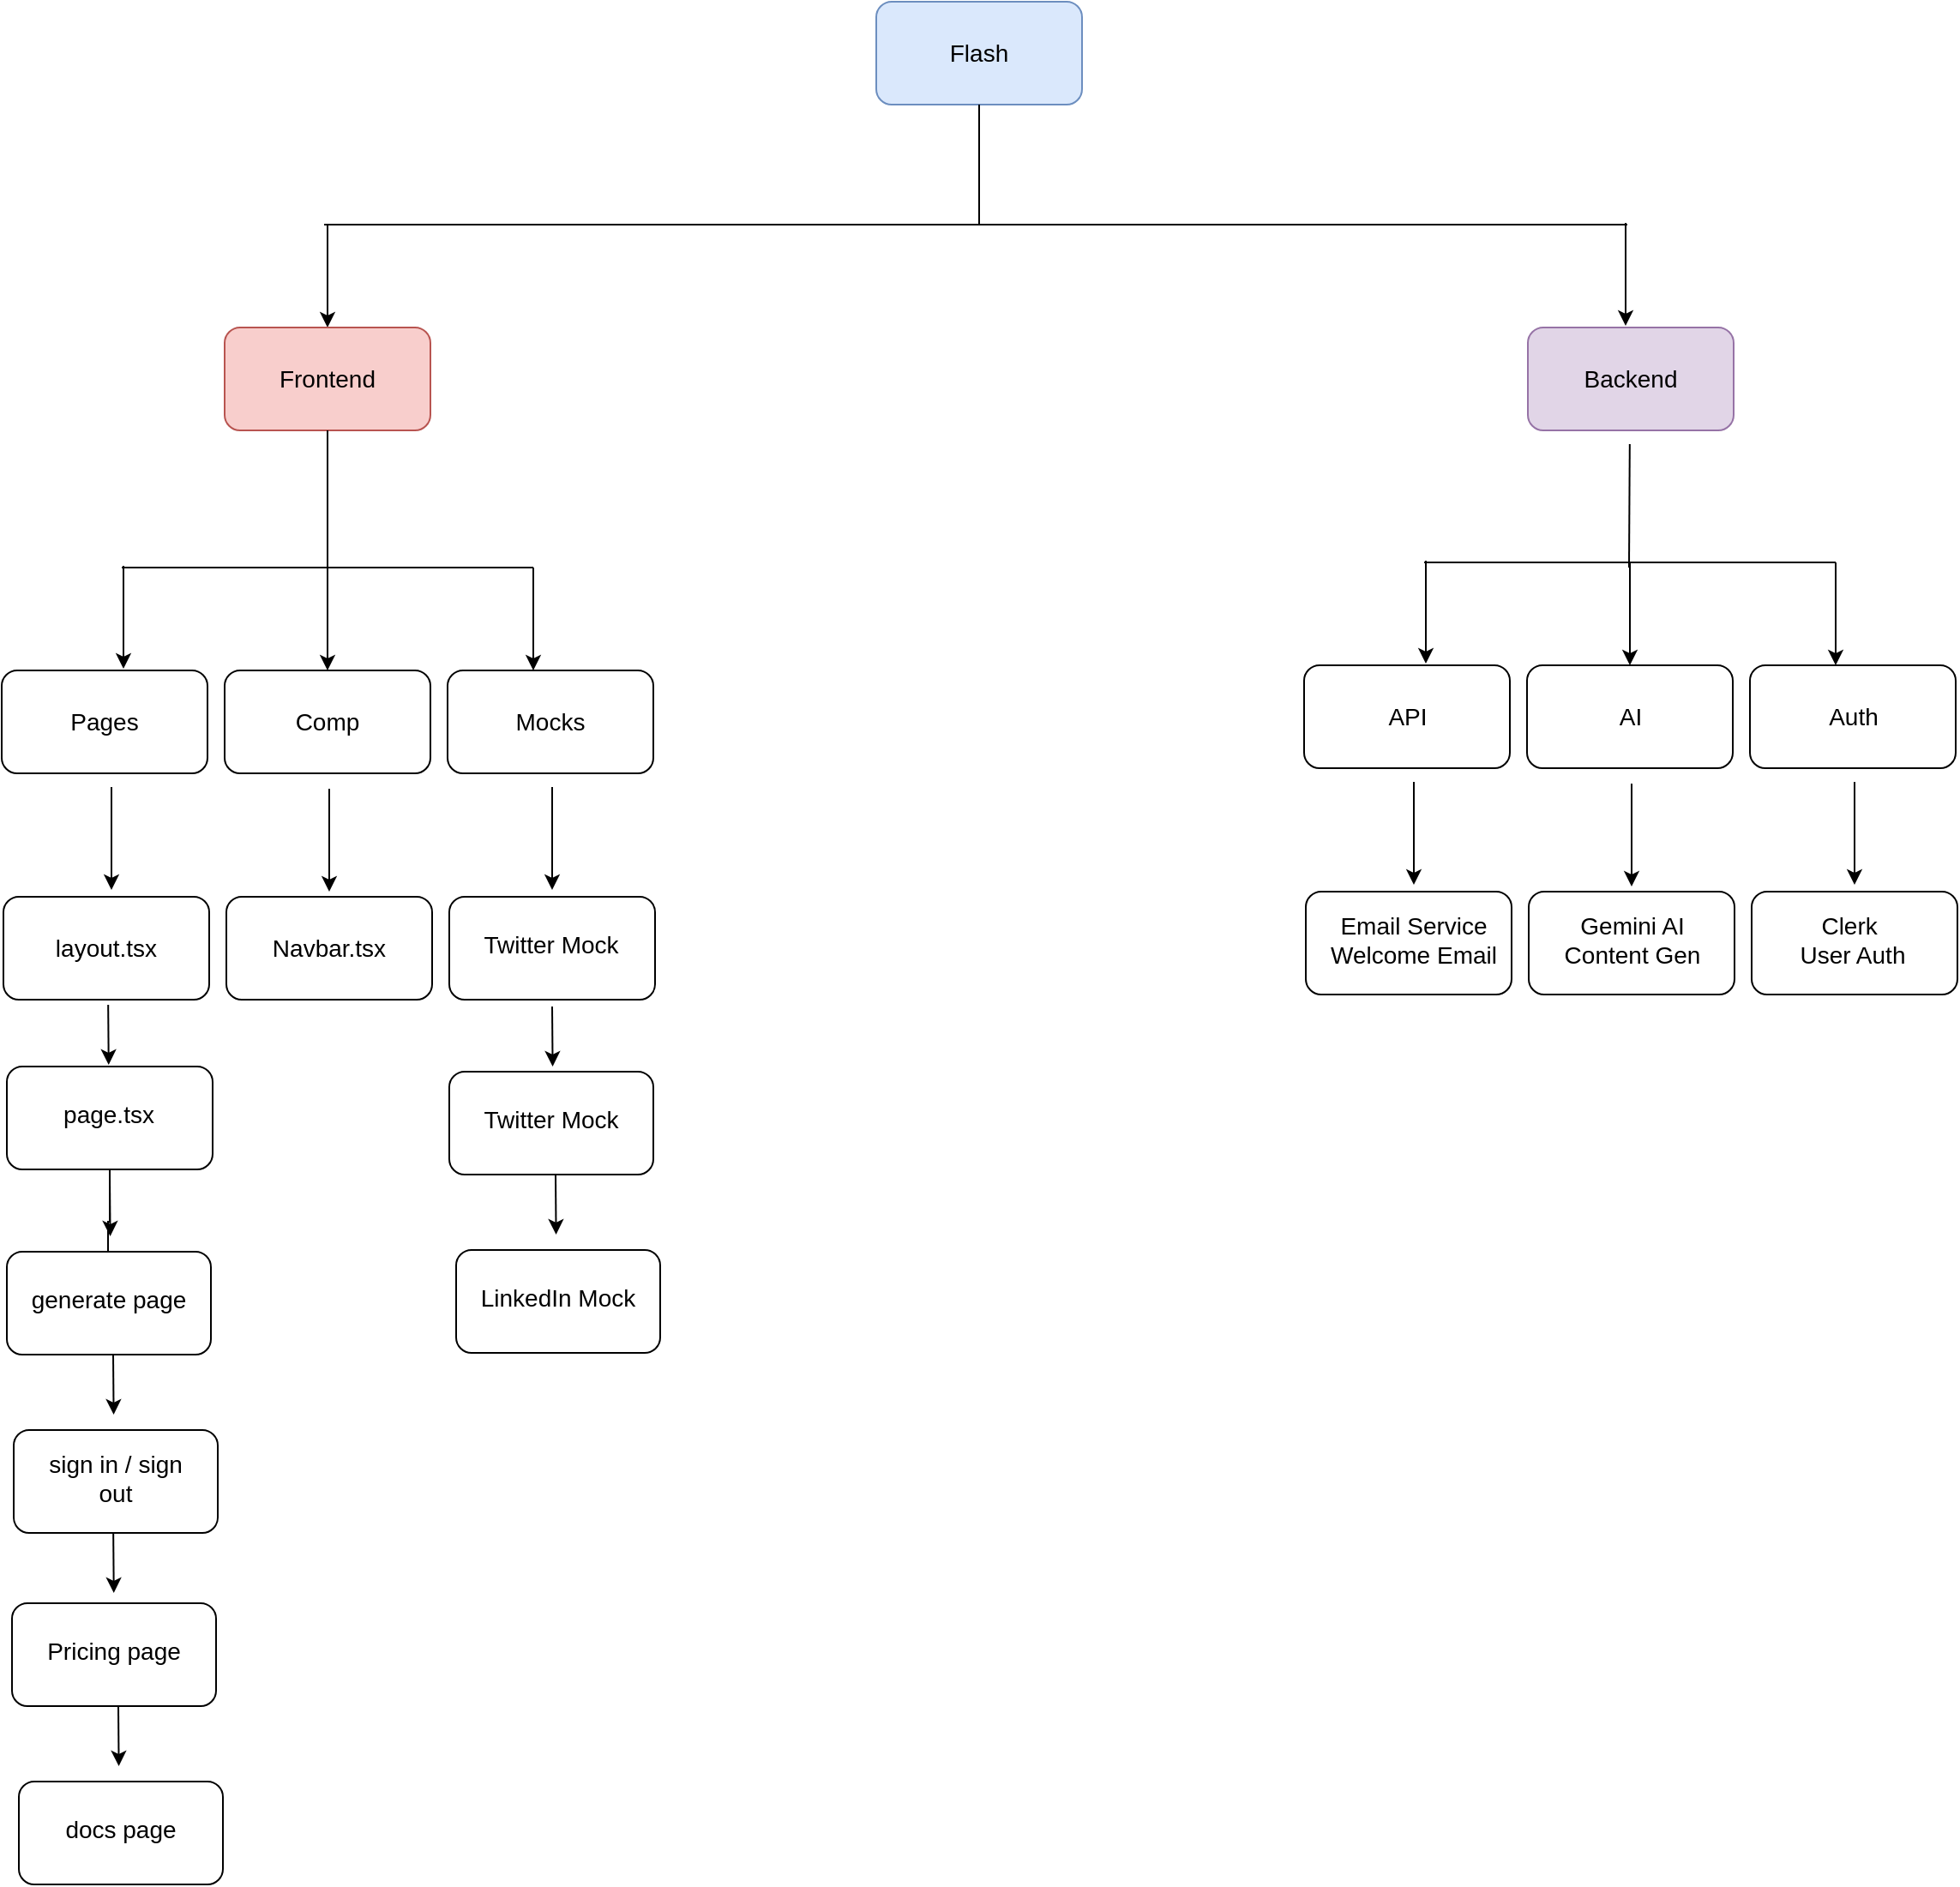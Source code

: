 <mxfile version="24.7.7">
  <diagram name="System architecture" id="bEm-xaoiTsK3u-W85eKF">
    <mxGraphModel dx="2023" dy="753" grid="1" gridSize="10" guides="1" tooltips="1" connect="1" arrows="1" fold="1" page="1" pageScale="1" pageWidth="827" pageHeight="1169" math="0" shadow="0">
      <root>
        <mxCell id="0" />
        <mxCell id="1" parent="0" />
        <mxCell id="GZSkAN4DgeH0bBOix5HT-1" value="" style="rounded=1;whiteSpace=wrap;html=1;fillColor=#dae8fc;strokeColor=#6c8ebf;" vertex="1" parent="1">
          <mxGeometry x="320" y="50" width="120" height="60" as="geometry" />
        </mxCell>
        <mxCell id="GZSkAN4DgeH0bBOix5HT-2" value="&lt;font style=&quot;font-size: 14px;&quot;&gt;Flash&lt;/font&gt;" style="text;html=1;align=center;verticalAlign=middle;whiteSpace=wrap;rounded=0;" vertex="1" parent="1">
          <mxGeometry x="340" y="65" width="80" height="30" as="geometry" />
        </mxCell>
        <mxCell id="GZSkAN4DgeH0bBOix5HT-5" value="" style="endArrow=none;html=1;rounded=0;entryX=0.5;entryY=1;entryDx=0;entryDy=0;" edge="1" parent="1" target="GZSkAN4DgeH0bBOix5HT-1">
          <mxGeometry width="50" height="50" relative="1" as="geometry">
            <mxPoint x="380" y="180" as="sourcePoint" />
            <mxPoint x="440" y="140" as="targetPoint" />
          </mxGeometry>
        </mxCell>
        <mxCell id="GZSkAN4DgeH0bBOix5HT-6" value="" style="endArrow=none;html=1;rounded=0;" edge="1" parent="1">
          <mxGeometry width="50" height="50" relative="1" as="geometry">
            <mxPoint x="-2" y="180" as="sourcePoint" />
            <mxPoint x="758" y="180" as="targetPoint" />
          </mxGeometry>
        </mxCell>
        <mxCell id="GZSkAN4DgeH0bBOix5HT-7" value="" style="endArrow=classic;html=1;rounded=0;" edge="1" parent="1">
          <mxGeometry width="50" height="50" relative="1" as="geometry">
            <mxPoint y="180" as="sourcePoint" />
            <mxPoint y="240" as="targetPoint" />
          </mxGeometry>
        </mxCell>
        <mxCell id="GZSkAN4DgeH0bBOix5HT-8" value="" style="endArrow=classic;html=1;rounded=0;" edge="1" parent="1">
          <mxGeometry width="50" height="50" relative="1" as="geometry">
            <mxPoint x="757" y="179" as="sourcePoint" />
            <mxPoint x="757" y="239" as="targetPoint" />
          </mxGeometry>
        </mxCell>
        <mxCell id="GZSkAN4DgeH0bBOix5HT-9" value="" style="rounded=1;whiteSpace=wrap;html=1;fillColor=#f8cecc;strokeColor=#b85450;" vertex="1" parent="1">
          <mxGeometry x="-60" y="240" width="120" height="60" as="geometry" />
        </mxCell>
        <mxCell id="GZSkAN4DgeH0bBOix5HT-10" value="&lt;font style=&quot;font-size: 14px;&quot;&gt;Frontend&lt;/font&gt;" style="text;html=1;align=center;verticalAlign=middle;whiteSpace=wrap;rounded=0;" vertex="1" parent="1">
          <mxGeometry x="-40" y="255" width="80" height="30" as="geometry" />
        </mxCell>
        <mxCell id="GZSkAN4DgeH0bBOix5HT-11" value="" style="rounded=1;whiteSpace=wrap;html=1;fillColor=#e1d5e7;strokeColor=#9673a6;" vertex="1" parent="1">
          <mxGeometry x="700" y="240" width="120" height="60" as="geometry" />
        </mxCell>
        <mxCell id="GZSkAN4DgeH0bBOix5HT-12" value="&lt;font style=&quot;font-size: 14px;&quot;&gt;Backend&lt;/font&gt;" style="text;html=1;align=center;verticalAlign=middle;whiteSpace=wrap;rounded=0;" vertex="1" parent="1">
          <mxGeometry x="720" y="255" width="80" height="30" as="geometry" />
        </mxCell>
        <mxCell id="GZSkAN4DgeH0bBOix5HT-14" value="" style="endArrow=none;html=1;rounded=0;exitX=0.5;exitY=1;exitDx=0;exitDy=0;" edge="1" parent="1" source="GZSkAN4DgeH0bBOix5HT-9">
          <mxGeometry width="50" height="50" relative="1" as="geometry">
            <mxPoint x="270" y="350" as="sourcePoint" />
            <mxPoint y="380" as="targetPoint" />
          </mxGeometry>
        </mxCell>
        <mxCell id="GZSkAN4DgeH0bBOix5HT-15" value="" style="endArrow=none;html=1;rounded=0;" edge="1" parent="1">
          <mxGeometry width="50" height="50" relative="1" as="geometry">
            <mxPoint x="-120" y="380" as="sourcePoint" />
            <mxPoint x="120" y="380" as="targetPoint" />
          </mxGeometry>
        </mxCell>
        <mxCell id="GZSkAN4DgeH0bBOix5HT-16" value="" style="endArrow=classic;html=1;rounded=0;" edge="1" parent="1">
          <mxGeometry width="50" height="50" relative="1" as="geometry">
            <mxPoint x="-119" y="379" as="sourcePoint" />
            <mxPoint x="-119" y="439" as="targetPoint" />
          </mxGeometry>
        </mxCell>
        <mxCell id="GZSkAN4DgeH0bBOix5HT-17" value="" style="endArrow=classic;html=1;rounded=0;" edge="1" parent="1">
          <mxGeometry width="50" height="50" relative="1" as="geometry">
            <mxPoint y="380" as="sourcePoint" />
            <mxPoint y="440" as="targetPoint" />
          </mxGeometry>
        </mxCell>
        <mxCell id="GZSkAN4DgeH0bBOix5HT-18" value="" style="endArrow=classic;html=1;rounded=0;" edge="1" parent="1">
          <mxGeometry width="50" height="50" relative="1" as="geometry">
            <mxPoint x="120" y="380" as="sourcePoint" />
            <mxPoint x="120" y="440" as="targetPoint" />
          </mxGeometry>
        </mxCell>
        <mxCell id="GZSkAN4DgeH0bBOix5HT-19" value="" style="rounded=1;whiteSpace=wrap;html=1;" vertex="1" parent="1">
          <mxGeometry x="-190" y="440" width="120" height="60" as="geometry" />
        </mxCell>
        <mxCell id="GZSkAN4DgeH0bBOix5HT-20" value="&lt;font style=&quot;font-size: 14px;&quot;&gt;Pages&lt;/font&gt;" style="text;html=1;align=center;verticalAlign=middle;whiteSpace=wrap;rounded=0;" vertex="1" parent="1">
          <mxGeometry x="-170" y="455" width="80" height="30" as="geometry" />
        </mxCell>
        <mxCell id="GZSkAN4DgeH0bBOix5HT-21" value="" style="rounded=1;whiteSpace=wrap;html=1;" vertex="1" parent="1">
          <mxGeometry x="-60" y="440" width="120" height="60" as="geometry" />
        </mxCell>
        <mxCell id="GZSkAN4DgeH0bBOix5HT-22" value="&lt;font style=&quot;font-size: 14px;&quot;&gt;Comp&lt;/font&gt;" style="text;html=1;align=center;verticalAlign=middle;whiteSpace=wrap;rounded=0;" vertex="1" parent="1">
          <mxGeometry x="-40" y="455" width="80" height="30" as="geometry" />
        </mxCell>
        <mxCell id="GZSkAN4DgeH0bBOix5HT-23" value="" style="rounded=1;whiteSpace=wrap;html=1;" vertex="1" parent="1">
          <mxGeometry x="70" y="440" width="120" height="60" as="geometry" />
        </mxCell>
        <mxCell id="GZSkAN4DgeH0bBOix5HT-24" value="&lt;font style=&quot;font-size: 14px;&quot;&gt;Mocks&lt;/font&gt;" style="text;html=1;align=center;verticalAlign=middle;whiteSpace=wrap;rounded=0;" vertex="1" parent="1">
          <mxGeometry x="90" y="455" width="80" height="30" as="geometry" />
        </mxCell>
        <mxCell id="GZSkAN4DgeH0bBOix5HT-26" value="" style="endArrow=classic;html=1;rounded=0;" edge="1" parent="1">
          <mxGeometry width="50" height="50" relative="1" as="geometry">
            <mxPoint x="-126" y="508" as="sourcePoint" />
            <mxPoint x="-126" y="568" as="targetPoint" />
          </mxGeometry>
        </mxCell>
        <mxCell id="GZSkAN4DgeH0bBOix5HT-27" value="" style="endArrow=classic;html=1;rounded=0;" edge="1" parent="1">
          <mxGeometry width="50" height="50" relative="1" as="geometry">
            <mxPoint x="1" y="509" as="sourcePoint" />
            <mxPoint x="1" y="569" as="targetPoint" />
          </mxGeometry>
        </mxCell>
        <mxCell id="GZSkAN4DgeH0bBOix5HT-28" value="" style="endArrow=classic;html=1;rounded=0;" edge="1" parent="1">
          <mxGeometry width="50" height="50" relative="1" as="geometry">
            <mxPoint x="131" y="508" as="sourcePoint" />
            <mxPoint x="131" y="568" as="targetPoint" />
          </mxGeometry>
        </mxCell>
        <mxCell id="GZSkAN4DgeH0bBOix5HT-29" value="" style="rounded=1;whiteSpace=wrap;html=1;" vertex="1" parent="1">
          <mxGeometry x="-189" y="572" width="120" height="60" as="geometry" />
        </mxCell>
        <mxCell id="GZSkAN4DgeH0bBOix5HT-30" value="&lt;font style=&quot;font-size: 14px;&quot;&gt;layout.tsx&lt;/font&gt;" style="text;html=1;align=center;verticalAlign=middle;whiteSpace=wrap;rounded=0;" vertex="1" parent="1">
          <mxGeometry x="-169" y="587" width="80" height="30" as="geometry" />
        </mxCell>
        <mxCell id="GZSkAN4DgeH0bBOix5HT-31" value="" style="rounded=1;whiteSpace=wrap;html=1;" vertex="1" parent="1">
          <mxGeometry x="-59" y="572" width="120" height="60" as="geometry" />
        </mxCell>
        <mxCell id="GZSkAN4DgeH0bBOix5HT-32" value="&lt;font style=&quot;font-size: 14px;&quot;&gt;Navbar.tsx&lt;/font&gt;" style="text;html=1;align=center;verticalAlign=middle;whiteSpace=wrap;rounded=0;" vertex="1" parent="1">
          <mxGeometry x="-39" y="587" width="80" height="30" as="geometry" />
        </mxCell>
        <mxCell id="GZSkAN4DgeH0bBOix5HT-33" value="" style="rounded=1;whiteSpace=wrap;html=1;" vertex="1" parent="1">
          <mxGeometry x="71" y="572" width="120" height="60" as="geometry" />
        </mxCell>
        <mxCell id="GZSkAN4DgeH0bBOix5HT-34" value="&lt;font style=&quot;font-size: 14px;&quot;&gt;Twitter Mock&lt;/font&gt;" style="text;html=1;align=center;verticalAlign=middle;whiteSpace=wrap;rounded=0;" vertex="1" parent="1">
          <mxGeometry x="80.5" y="585" width="99" height="30" as="geometry" />
        </mxCell>
        <mxCell id="GZSkAN4DgeH0bBOix5HT-35" value="" style="rounded=1;whiteSpace=wrap;html=1;" vertex="1" parent="1">
          <mxGeometry x="71" y="674" width="119" height="60" as="geometry" />
        </mxCell>
        <mxCell id="GZSkAN4DgeH0bBOix5HT-36" value="&lt;font style=&quot;font-size: 14px;&quot;&gt;Twitter Mock&lt;/font&gt;" style="text;html=1;align=center;verticalAlign=middle;whiteSpace=wrap;rounded=0;" vertex="1" parent="1">
          <mxGeometry x="80.5" y="687" width="99" height="30" as="geometry" />
        </mxCell>
        <mxCell id="GZSkAN4DgeH0bBOix5HT-37" value="" style="endArrow=classic;html=1;rounded=0;" edge="1" parent="1">
          <mxGeometry width="50" height="50" relative="1" as="geometry">
            <mxPoint x="131" y="636" as="sourcePoint" />
            <mxPoint x="131.29" y="671" as="targetPoint" />
          </mxGeometry>
        </mxCell>
        <mxCell id="GZSkAN4DgeH0bBOix5HT-38" value="" style="rounded=1;whiteSpace=wrap;html=1;" vertex="1" parent="1">
          <mxGeometry x="75" y="778" width="119" height="60" as="geometry" />
        </mxCell>
        <mxCell id="GZSkAN4DgeH0bBOix5HT-39" value="&lt;font style=&quot;font-size: 14px;&quot;&gt;LinkedIn Mock&lt;/font&gt;" style="text;html=1;align=center;verticalAlign=middle;whiteSpace=wrap;rounded=0;" vertex="1" parent="1">
          <mxGeometry x="84.5" y="791" width="99" height="30" as="geometry" />
        </mxCell>
        <mxCell id="GZSkAN4DgeH0bBOix5HT-42" value="" style="endArrow=classic;html=1;rounded=0;" edge="1" parent="1">
          <mxGeometry width="50" height="50" relative="1" as="geometry">
            <mxPoint x="133" y="734" as="sourcePoint" />
            <mxPoint x="133.29" y="769" as="targetPoint" />
          </mxGeometry>
        </mxCell>
        <mxCell id="GZSkAN4DgeH0bBOix5HT-64" value="" style="edgeStyle=orthogonalEdgeStyle;rounded=0;orthogonalLoop=1;jettySize=auto;html=1;" edge="1" parent="1" source="GZSkAN4DgeH0bBOix5HT-49" target="GZSkAN4DgeH0bBOix5HT-52">
          <mxGeometry relative="1" as="geometry" />
        </mxCell>
        <mxCell id="GZSkAN4DgeH0bBOix5HT-49" value="" style="rounded=1;whiteSpace=wrap;html=1;" vertex="1" parent="1">
          <mxGeometry x="-187" y="671" width="120" height="60" as="geometry" />
        </mxCell>
        <mxCell id="GZSkAN4DgeH0bBOix5HT-50" value="&lt;font style=&quot;font-size: 14px;&quot;&gt;page.tsx&lt;/font&gt;" style="text;html=1;align=center;verticalAlign=middle;whiteSpace=wrap;rounded=0;" vertex="1" parent="1">
          <mxGeometry x="-177.5" y="684" width="99" height="30" as="geometry" />
        </mxCell>
        <mxCell id="GZSkAN4DgeH0bBOix5HT-51" value="" style="rounded=1;whiteSpace=wrap;html=1;" vertex="1" parent="1">
          <mxGeometry x="-187" y="779" width="119" height="60" as="geometry" />
        </mxCell>
        <mxCell id="GZSkAN4DgeH0bBOix5HT-52" value="&lt;font style=&quot;font-size: 14px;&quot;&gt;generate page&lt;/font&gt;" style="text;html=1;align=center;verticalAlign=middle;whiteSpace=wrap;rounded=0;" vertex="1" parent="1">
          <mxGeometry x="-177.5" y="792" width="99" height="30" as="geometry" />
        </mxCell>
        <mxCell id="GZSkAN4DgeH0bBOix5HT-53" value="" style="endArrow=classic;html=1;rounded=0;" edge="1" parent="1">
          <mxGeometry width="50" height="50" relative="1" as="geometry">
            <mxPoint x="-127" y="735" as="sourcePoint" />
            <mxPoint x="-126.71" y="770" as="targetPoint" />
          </mxGeometry>
        </mxCell>
        <mxCell id="GZSkAN4DgeH0bBOix5HT-54" value="" style="rounded=1;whiteSpace=wrap;html=1;" vertex="1" parent="1">
          <mxGeometry x="-183" y="883" width="119" height="60" as="geometry" />
        </mxCell>
        <mxCell id="GZSkAN4DgeH0bBOix5HT-55" value="&lt;font style=&quot;font-size: 14px;&quot;&gt;sign in / sign out&lt;/font&gt;" style="text;html=1;align=center;verticalAlign=middle;whiteSpace=wrap;rounded=0;" vertex="1" parent="1">
          <mxGeometry x="-173.5" y="896" width="99" height="30" as="geometry" />
        </mxCell>
        <mxCell id="GZSkAN4DgeH0bBOix5HT-56" value="" style="endArrow=classic;html=1;rounded=0;" edge="1" parent="1">
          <mxGeometry width="50" height="50" relative="1" as="geometry">
            <mxPoint x="-125" y="839" as="sourcePoint" />
            <mxPoint x="-124.71" y="874" as="targetPoint" />
          </mxGeometry>
        </mxCell>
        <mxCell id="GZSkAN4DgeH0bBOix5HT-57" value="" style="rounded=1;whiteSpace=wrap;html=1;" vertex="1" parent="1">
          <mxGeometry x="-184" y="984" width="119" height="60" as="geometry" />
        </mxCell>
        <mxCell id="GZSkAN4DgeH0bBOix5HT-58" value="&lt;font style=&quot;font-size: 14px;&quot;&gt;Pricing page&lt;/font&gt;" style="text;html=1;align=center;verticalAlign=middle;whiteSpace=wrap;rounded=0;" vertex="1" parent="1">
          <mxGeometry x="-174.5" y="997" width="99" height="30" as="geometry" />
        </mxCell>
        <mxCell id="GZSkAN4DgeH0bBOix5HT-59" value="" style="rounded=1;whiteSpace=wrap;html=1;" vertex="1" parent="1">
          <mxGeometry x="-180" y="1088" width="119" height="60" as="geometry" />
        </mxCell>
        <mxCell id="GZSkAN4DgeH0bBOix5HT-60" value="&lt;font style=&quot;font-size: 14px;&quot;&gt;docs page&lt;/font&gt;" style="text;html=1;align=center;verticalAlign=middle;whiteSpace=wrap;rounded=0;" vertex="1" parent="1">
          <mxGeometry x="-170.5" y="1101" width="99" height="30" as="geometry" />
        </mxCell>
        <mxCell id="GZSkAN4DgeH0bBOix5HT-61" value="" style="endArrow=classic;html=1;rounded=0;" edge="1" parent="1">
          <mxGeometry width="50" height="50" relative="1" as="geometry">
            <mxPoint x="-122" y="1044" as="sourcePoint" />
            <mxPoint x="-121.71" y="1079" as="targetPoint" />
          </mxGeometry>
        </mxCell>
        <mxCell id="GZSkAN4DgeH0bBOix5HT-62" value="" style="endArrow=classic;html=1;rounded=0;" edge="1" parent="1">
          <mxGeometry width="50" height="50" relative="1" as="geometry">
            <mxPoint x="-124.92" y="943" as="sourcePoint" />
            <mxPoint x="-124.63" y="978" as="targetPoint" />
          </mxGeometry>
        </mxCell>
        <mxCell id="GZSkAN4DgeH0bBOix5HT-65" value="" style="endArrow=classic;html=1;rounded=0;" edge="1" parent="1">
          <mxGeometry width="50" height="50" relative="1" as="geometry">
            <mxPoint x="-127.92" y="635" as="sourcePoint" />
            <mxPoint x="-127.63" y="670" as="targetPoint" />
          </mxGeometry>
        </mxCell>
        <mxCell id="GZSkAN4DgeH0bBOix5HT-66" value="" style="endArrow=none;html=1;rounded=0;" edge="1" parent="1">
          <mxGeometry width="50" height="50" relative="1" as="geometry">
            <mxPoint x="639.5" y="377" as="sourcePoint" />
            <mxPoint x="879.5" y="377" as="targetPoint" />
          </mxGeometry>
        </mxCell>
        <mxCell id="GZSkAN4DgeH0bBOix5HT-67" value="" style="endArrow=classic;html=1;rounded=0;" edge="1" parent="1">
          <mxGeometry width="50" height="50" relative="1" as="geometry">
            <mxPoint x="640.5" y="376" as="sourcePoint" />
            <mxPoint x="640.5" y="436" as="targetPoint" />
          </mxGeometry>
        </mxCell>
        <mxCell id="GZSkAN4DgeH0bBOix5HT-68" value="" style="endArrow=classic;html=1;rounded=0;" edge="1" parent="1">
          <mxGeometry width="50" height="50" relative="1" as="geometry">
            <mxPoint x="759.5" y="377" as="sourcePoint" />
            <mxPoint x="759.5" y="437" as="targetPoint" />
          </mxGeometry>
        </mxCell>
        <mxCell id="GZSkAN4DgeH0bBOix5HT-69" value="" style="endArrow=classic;html=1;rounded=0;" edge="1" parent="1">
          <mxGeometry width="50" height="50" relative="1" as="geometry">
            <mxPoint x="879.5" y="377" as="sourcePoint" />
            <mxPoint x="879.5" y="437" as="targetPoint" />
          </mxGeometry>
        </mxCell>
        <mxCell id="GZSkAN4DgeH0bBOix5HT-70" value="" style="rounded=1;whiteSpace=wrap;html=1;" vertex="1" parent="1">
          <mxGeometry x="569.5" y="437" width="120" height="60" as="geometry" />
        </mxCell>
        <mxCell id="GZSkAN4DgeH0bBOix5HT-71" value="&lt;font style=&quot;font-size: 14px;&quot;&gt;API&lt;/font&gt;" style="text;html=1;align=center;verticalAlign=middle;whiteSpace=wrap;rounded=0;" vertex="1" parent="1">
          <mxGeometry x="589.5" y="452" width="80" height="30" as="geometry" />
        </mxCell>
        <mxCell id="GZSkAN4DgeH0bBOix5HT-72" value="" style="rounded=1;whiteSpace=wrap;html=1;" vertex="1" parent="1">
          <mxGeometry x="699.5" y="437" width="120" height="60" as="geometry" />
        </mxCell>
        <mxCell id="GZSkAN4DgeH0bBOix5HT-73" value="&lt;font style=&quot;font-size: 14px;&quot;&gt;AI&lt;/font&gt;" style="text;html=1;align=center;verticalAlign=middle;whiteSpace=wrap;rounded=0;" vertex="1" parent="1">
          <mxGeometry x="719.5" y="452" width="80" height="30" as="geometry" />
        </mxCell>
        <mxCell id="GZSkAN4DgeH0bBOix5HT-74" value="" style="rounded=1;whiteSpace=wrap;html=1;" vertex="1" parent="1">
          <mxGeometry x="829.5" y="437" width="120" height="60" as="geometry" />
        </mxCell>
        <mxCell id="GZSkAN4DgeH0bBOix5HT-75" value="&lt;span style=&quot;font-size: 14px;&quot;&gt;Auth&lt;/span&gt;" style="text;html=1;align=center;verticalAlign=middle;whiteSpace=wrap;rounded=0;" vertex="1" parent="1">
          <mxGeometry x="849.5" y="452" width="80" height="30" as="geometry" />
        </mxCell>
        <mxCell id="GZSkAN4DgeH0bBOix5HT-76" value="" style="endArrow=classic;html=1;rounded=0;" edge="1" parent="1">
          <mxGeometry width="50" height="50" relative="1" as="geometry">
            <mxPoint x="633.5" y="505" as="sourcePoint" />
            <mxPoint x="633.5" y="565" as="targetPoint" />
          </mxGeometry>
        </mxCell>
        <mxCell id="GZSkAN4DgeH0bBOix5HT-77" value="" style="endArrow=classic;html=1;rounded=0;" edge="1" parent="1">
          <mxGeometry width="50" height="50" relative="1" as="geometry">
            <mxPoint x="760.5" y="506" as="sourcePoint" />
            <mxPoint x="760.5" y="566" as="targetPoint" />
          </mxGeometry>
        </mxCell>
        <mxCell id="GZSkAN4DgeH0bBOix5HT-78" value="" style="endArrow=classic;html=1;rounded=0;" edge="1" parent="1">
          <mxGeometry width="50" height="50" relative="1" as="geometry">
            <mxPoint x="890.5" y="505" as="sourcePoint" />
            <mxPoint x="890.5" y="565" as="targetPoint" />
          </mxGeometry>
        </mxCell>
        <mxCell id="GZSkAN4DgeH0bBOix5HT-79" value="" style="rounded=1;whiteSpace=wrap;html=1;" vertex="1" parent="1">
          <mxGeometry x="570.5" y="569" width="120" height="60" as="geometry" />
        </mxCell>
        <mxCell id="GZSkAN4DgeH0bBOix5HT-80" value="&lt;font style=&quot;font-size: 14px;&quot;&gt;Email Service&lt;br&gt;Welcome Email&lt;/font&gt;" style="text;html=1;align=center;verticalAlign=middle;whiteSpace=wrap;rounded=0;" vertex="1" parent="1">
          <mxGeometry x="572.5" y="582" width="120.5" height="30" as="geometry" />
        </mxCell>
        <mxCell id="GZSkAN4DgeH0bBOix5HT-81" value="" style="rounded=1;whiteSpace=wrap;html=1;" vertex="1" parent="1">
          <mxGeometry x="700.5" y="569" width="120" height="60" as="geometry" />
        </mxCell>
        <mxCell id="GZSkAN4DgeH0bBOix5HT-82" value="&lt;font style=&quot;font-size: 14px;&quot;&gt;Gemini AI&lt;br&gt;Content Gen&lt;/font&gt;" style="text;html=1;align=center;verticalAlign=middle;whiteSpace=wrap;rounded=0;" vertex="1" parent="1">
          <mxGeometry x="715.75" y="582" width="89.5" height="30" as="geometry" />
        </mxCell>
        <mxCell id="GZSkAN4DgeH0bBOix5HT-83" value="" style="rounded=1;whiteSpace=wrap;html=1;" vertex="1" parent="1">
          <mxGeometry x="830.5" y="569" width="120" height="60" as="geometry" />
        </mxCell>
        <mxCell id="GZSkAN4DgeH0bBOix5HT-84" value="&lt;font style=&quot;font-size: 14px;&quot;&gt;Clerk&amp;nbsp;&lt;br&gt;User Auth&lt;/font&gt;" style="text;html=1;align=center;verticalAlign=middle;whiteSpace=wrap;rounded=0;" vertex="1" parent="1">
          <mxGeometry x="840" y="582" width="99" height="30" as="geometry" />
        </mxCell>
        <mxCell id="GZSkAN4DgeH0bBOix5HT-94" value="" style="endArrow=none;html=1;rounded=0;exitX=0.5;exitY=1;exitDx=0;exitDy=0;" edge="1" parent="1">
          <mxGeometry width="50" height="50" relative="1" as="geometry">
            <mxPoint x="759.41" y="308" as="sourcePoint" />
            <mxPoint x="759" y="380" as="targetPoint" />
          </mxGeometry>
        </mxCell>
      </root>
    </mxGraphModel>
  </diagram>
</mxfile>
